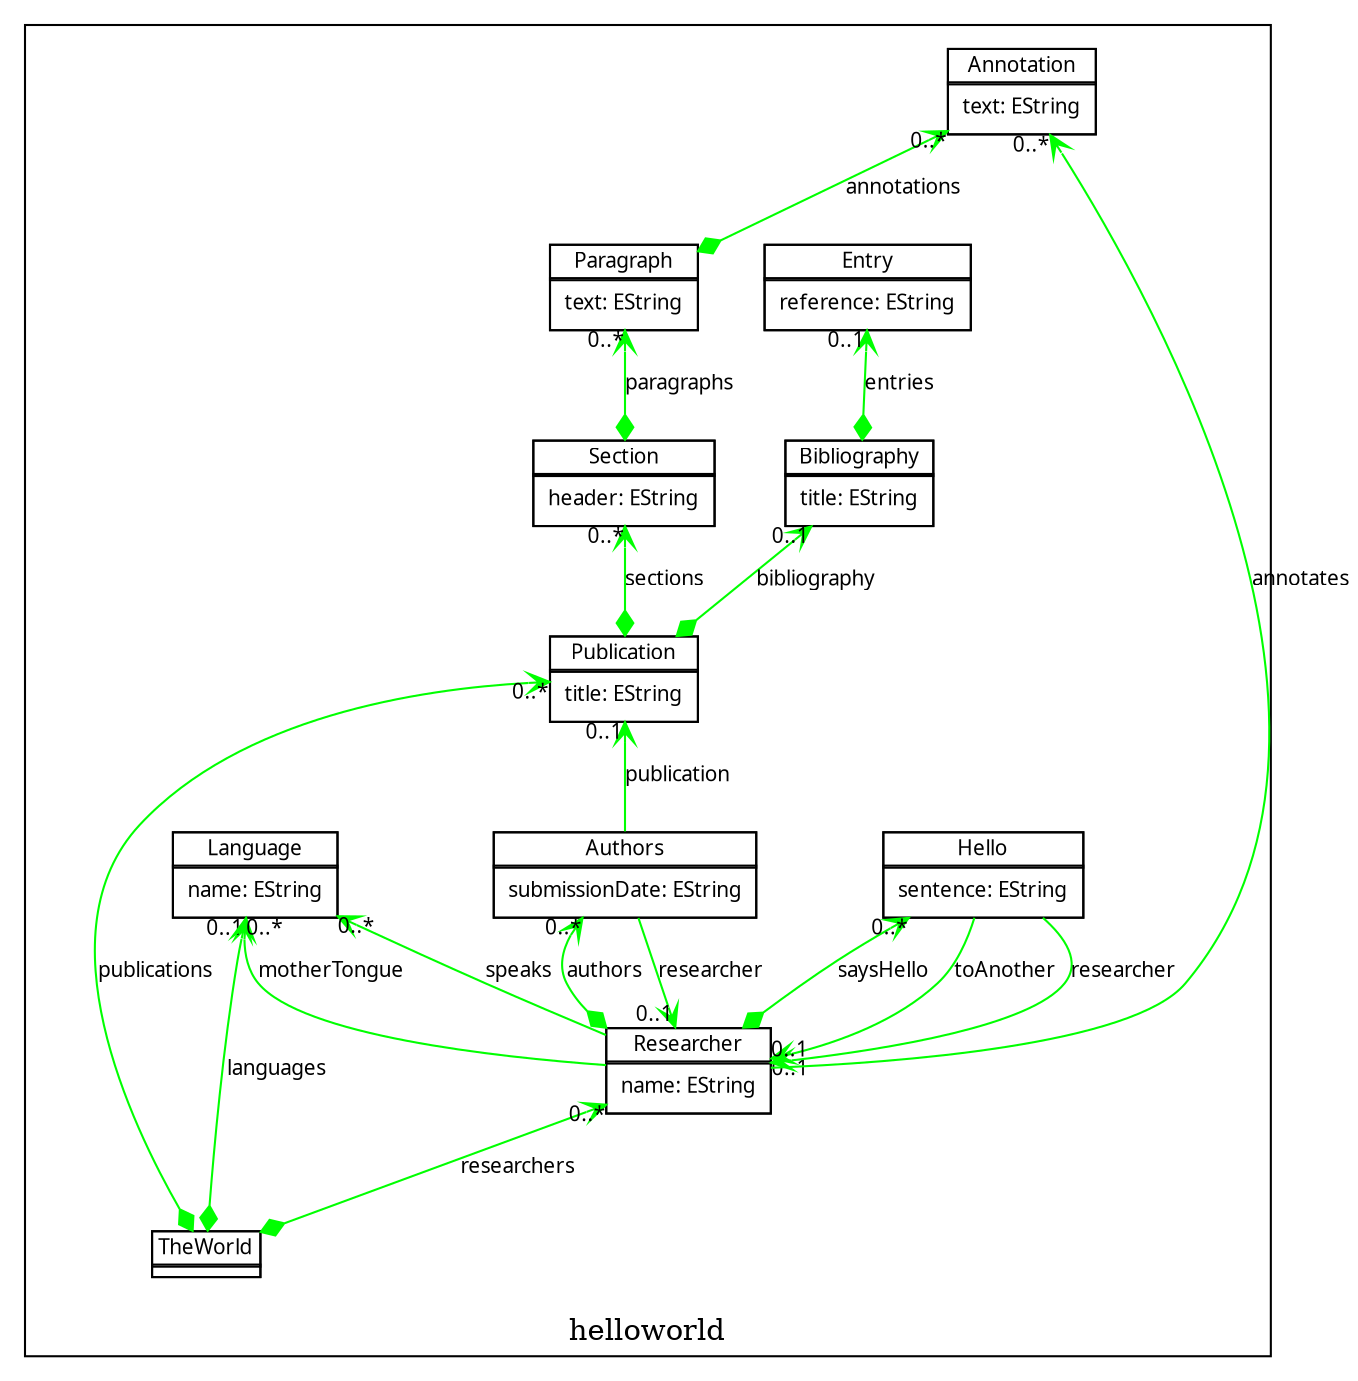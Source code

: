digraph G { rankdir=BT  overlap = "scale" labelfloat = "true" node [fontname="Verdana", fontsize=10, shape=none] edge [fontname="Verdana", fontsize=10];
subgraph cluster_1 /*start subgraph 2*/{ label="ecore";
}/*end subgraph*/subgraph cluster_26066667 /*start subgraph 1*/{ label="helloworld";
id15585524[label=<<TABLE  cellspacing="-1" cellpadding="0" border="0" > <!-- top  --> <TR><TD port="pid15585524"><TABLE bgcolor=".0 .0 1.0" cellspacing="-1" border="1" ><TR><TD>Language</TD></TR>
<TR><TD><TABLE border="0">
<!-- attr 4  --><TR><TD port="pLanguage_name" align="left">name: EString</TD></TR></TABLE></TD></TR>
</TABLE>
</TD></TR></TABLE>>];

id14009391[label=<<TABLE  cellspacing="-1" cellpadding="0" border="0" > <!-- top  --> <TR><TD port="pid14009391"><TABLE bgcolor=".0 .0 1.0" cellspacing="-1" border="1" ><TR><TD>Hello</TD></TR>
<TR><TD><TABLE border="0">
<!-- attr 4  --><TR><TD port="pHello_sentence" align="left">sentence: EString</TD></TR></TABLE></TD></TR>
</TABLE>
</TD></TR></TABLE>>];

id15463854[label=<<TABLE  cellspacing="-1" cellpadding="0" border="0" > <!-- top  --> <TR><TD port="pid15463854"><TABLE bgcolor=".0 .0 1.0" cellspacing="-1" border="1" ><TR><TD>Annotation</TD></TR>
<TR><TD><TABLE border="0">
<!-- attr 4  --><TR><TD port="pAnnotation_text" align="left">text: EString</TD></TR></TABLE></TD></TR>
</TABLE>
</TD></TR></TABLE>>];

id20123764[label=<<TABLE  cellspacing="-1" cellpadding="0" border="0" > <!-- top  --> <TR><TD port="pid20123764"><TABLE bgcolor=".0 .0 1.0" cellspacing="-1" border="1" ><TR><TD>Paragraph</TD></TR>
<TR><TD><TABLE border="0">
<!-- attr 4  --><TR><TD port="pParagraph_text" align="left">text: EString</TD></TR></TABLE></TD></TR>
</TABLE>
</TD></TR></TABLE>>];

id31437389[label=<<TABLE  cellspacing="-1" cellpadding="0" border="0" > <!-- top  --> <TR><TD port="pid31437389"><TABLE bgcolor=".0 .0 1.0" cellspacing="-1" border="1" ><TR><TD>Section</TD></TR>
<TR><TD><TABLE border="0">
<!-- attr 4  --><TR><TD port="pSection_header" align="left">header: EString</TD></TR></TABLE></TD></TR>
</TABLE>
</TD></TR></TABLE>>];

id14244[label=<<TABLE  cellspacing="-1" cellpadding="0" border="0" > <!-- top  --> <TR><TD port="pid14244"><TABLE bgcolor=".0 .0 1.0" cellspacing="-1" border="1" ><TR><TD>Entry</TD></TR>
<TR><TD><TABLE border="0">
<!-- attr 4  --><TR><TD port="pEntry_reference" align="left">reference: EString</TD></TR></TABLE></TD></TR>
</TABLE>
</TD></TR></TABLE>>];

id21921085[label=<<TABLE  cellspacing="-1" cellpadding="0" border="0" > <!-- top  --> <TR><TD port="pid21921085"><TABLE bgcolor=".0 .0 1.0" cellspacing="-1" border="1" ><TR><TD>Bibliography</TD></TR>
<TR><TD><TABLE border="0">
<!-- attr 4  --><TR><TD port="pBibliography_title" align="left">title: EString</TD></TR></TABLE></TD></TR>
</TABLE>
</TD></TR></TABLE>>];

id4396069[label=<<TABLE  cellspacing="-1" cellpadding="0" border="0" > <!-- top  --> <TR><TD port="pid4396069"><TABLE bgcolor=".0 .0 1.0" cellspacing="-1" border="1" ><TR><TD>Publication</TD></TR>
<TR><TD><TABLE border="0">
<!-- attr 4  --><TR><TD port="pPublication_title" align="left">title: EString</TD></TR></TABLE></TD></TR>
</TABLE>
</TD></TR></TABLE>>];

id24996546[label=<<TABLE  cellspacing="-1" cellpadding="0" border="0" > <!-- top  --> <TR><TD port="pid24996546"><TABLE bgcolor=".0 .0 1.0" cellspacing="-1" border="1" ><TR><TD>Authors</TD></TR>
<TR><TD><TABLE border="0">
<!-- attr 4  --><TR><TD port="pAuthors_submissionDate" align="left">submissionDate: EString</TD></TR></TABLE></TD></TR>
</TABLE>
</TD></TR></TABLE>>];

id20021291[label=<<TABLE  cellspacing="-1" cellpadding="0" border="0" > <!-- top  --> <TR><TD port="pid20021291"><TABLE bgcolor=".0 .0 1.0" cellspacing="-1" border="1" ><TR><TD>Researcher</TD></TR>
<TR><TD><TABLE border="0">
<!-- attr 4  --><TR><TD port="pResearcher_name" align="left">name: EString</TD></TR></TABLE></TD></TR>
</TABLE>
</TD></TR></TABLE>>];

id1092988[label=<<TABLE  cellspacing="-1" cellpadding="0" border="0" > <!-- top  --> <TR><TD port="pid1092988"><TABLE bgcolor=".0 .0 1.0" cellspacing="-1" border="1" ><TR><TD>TheWorld</TD></TR>
<TR><TD></TD></TR></TABLE>
</TD></TR></TABLE>>];

}/*end subgraph*/id1092988:pid1092988 -> id15585524:pid15585524 [color=green,dir=both,arrowtail=diamond,arrowhead=vee,headlabel="0..*",label="languages"];
id14009391:pid14009391 -> id20021291:pid20021291 [color=green,arrowhead=vee,headlabel="0..1",label="toAnother"];
id14009391:pid14009391 -> id20021291:pid20021291 [color=green,arrowhead=vee,headlabel="0..1",label="researcher"];
id20021291:pid20021291 -> id14009391:pid14009391 [color=green,dir=both,arrowtail=diamond,arrowhead=vee,headlabel="0..*",label="saysHello"];
id20021291:pid20021291 -> id15585524:pid15585524 [color=green,arrowhead=vee,headlabel="0..1",label="motherTongue"];
id20021291:pid20021291 -> id15585524:pid15585524 [color=green,arrowhead=vee,headlabel="0..*",label="speaks"];
id20123764:pid20123764 -> id15463854:pid15463854 [color=green,dir=both,arrowtail=diamond,arrowhead=vee,headlabel="0..*",label="annotations"];
id31437389:pid31437389 -> id20123764:pid20123764 [color=green,dir=both,arrowtail=diamond,arrowhead=vee,headlabel="0..*",label="paragraphs"];
id4396069:pid4396069 -> id31437389:pid31437389 [color=green,dir=both,arrowtail=diamond,arrowhead=vee,headlabel="0..*",label="sections"];
id21921085:pid21921085 -> id14244:pid14244 [color=green,dir=both,arrowtail=diamond,arrowhead=vee,headlabel="0..1",label="entries"];
id4396069:pid4396069 -> id21921085:pid21921085 [color=green,dir=both,arrowtail=diamond,arrowhead=vee,headlabel="0..1",label="bibliography"];
id24996546:pid24996546 -> id4396069:pid4396069 [color=green,arrowhead=vee,headlabel="0..1",label="publication"];
id24996546:pid24996546 -> id20021291:pid20021291 [color=green,arrowhead=vee,headlabel="0..1",label="researcher"];
id20021291:pid20021291 -> id24996546:pid24996546 [color=green,dir=both,arrowtail=diamond,arrowhead=vee,headlabel="0..*",label="authors"];
id20021291:pid20021291 -> id15463854:pid15463854 [color=green,arrowhead=vee,headlabel="0..*",label="annotates"];
id1092988:pid1092988 -> id20021291:pid20021291 [color=green,dir=both,arrowtail=diamond,arrowhead=vee,headlabel="0..*",label="researchers"];
id1092988:pid1092988 -> id4396069:pid4396069 [color=green,dir=both,arrowtail=diamond,arrowhead=vee,headlabel="0..*",label="publications"];
}/*end graph*/